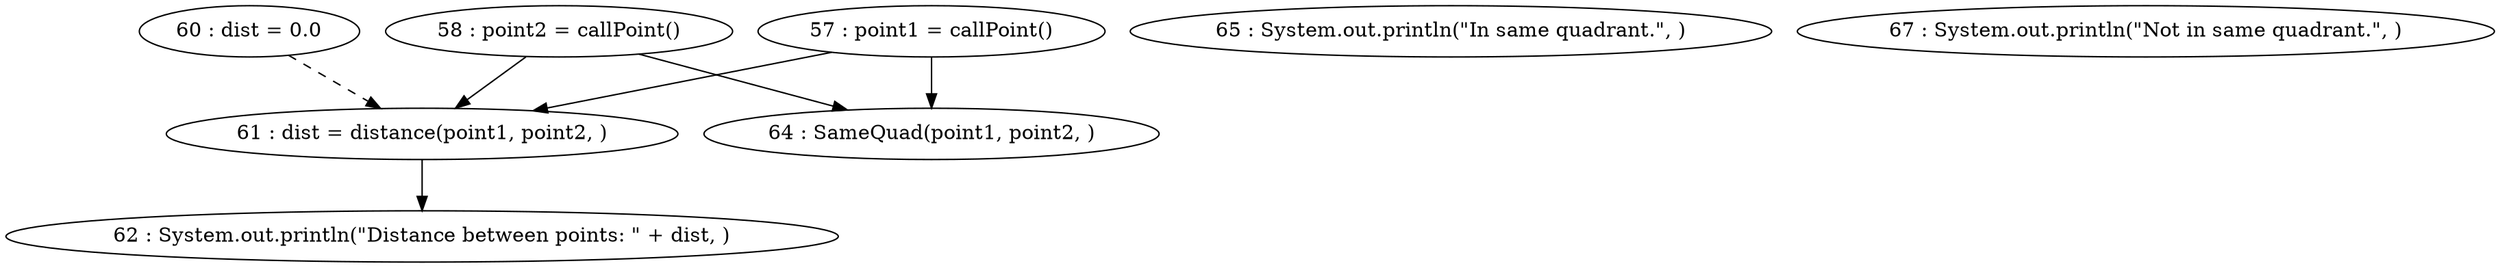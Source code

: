 digraph G {
"57 : point1 = callPoint()"
"57 : point1 = callPoint()" -> "61 : dist = distance(point1, point2, )"
"57 : point1 = callPoint()" -> "64 : SameQuad(point1, point2, )"
"58 : point2 = callPoint()"
"58 : point2 = callPoint()" -> "61 : dist = distance(point1, point2, )"
"58 : point2 = callPoint()" -> "64 : SameQuad(point1, point2, )"
"60 : dist = 0.0"
"60 : dist = 0.0" -> "61 : dist = distance(point1, point2, )" [style=dashed]
"61 : dist = distance(point1, point2, )"
"61 : dist = distance(point1, point2, )" -> "62 : System.out.println(\"Distance between points: \" + dist, )"
"62 : System.out.println(\"Distance between points: \" + dist, )"
"64 : SameQuad(point1, point2, )"
"65 : System.out.println(\"In same quadrant.\", )"
"67 : System.out.println(\"Not in same quadrant.\", )"
}
